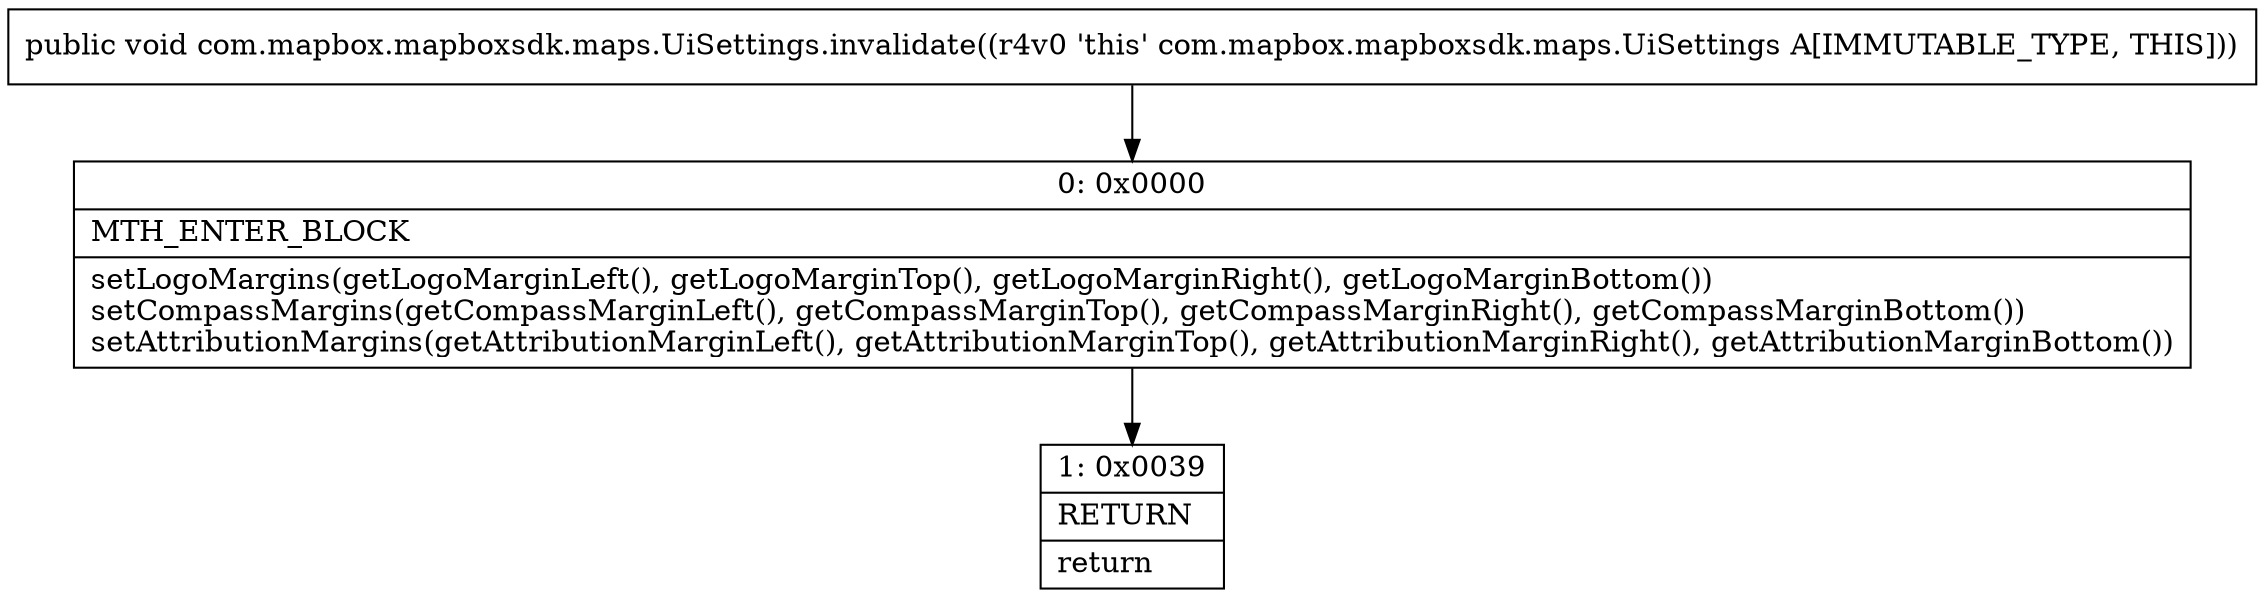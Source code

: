 digraph "CFG forcom.mapbox.mapboxsdk.maps.UiSettings.invalidate()V" {
Node_0 [shape=record,label="{0\:\ 0x0000|MTH_ENTER_BLOCK\l|setLogoMargins(getLogoMarginLeft(), getLogoMarginTop(), getLogoMarginRight(), getLogoMarginBottom())\lsetCompassMargins(getCompassMarginLeft(), getCompassMarginTop(), getCompassMarginRight(), getCompassMarginBottom())\lsetAttributionMargins(getAttributionMarginLeft(), getAttributionMarginTop(), getAttributionMarginRight(), getAttributionMarginBottom())\l}"];
Node_1 [shape=record,label="{1\:\ 0x0039|RETURN\l|return\l}"];
MethodNode[shape=record,label="{public void com.mapbox.mapboxsdk.maps.UiSettings.invalidate((r4v0 'this' com.mapbox.mapboxsdk.maps.UiSettings A[IMMUTABLE_TYPE, THIS])) }"];
MethodNode -> Node_0;
Node_0 -> Node_1;
}

